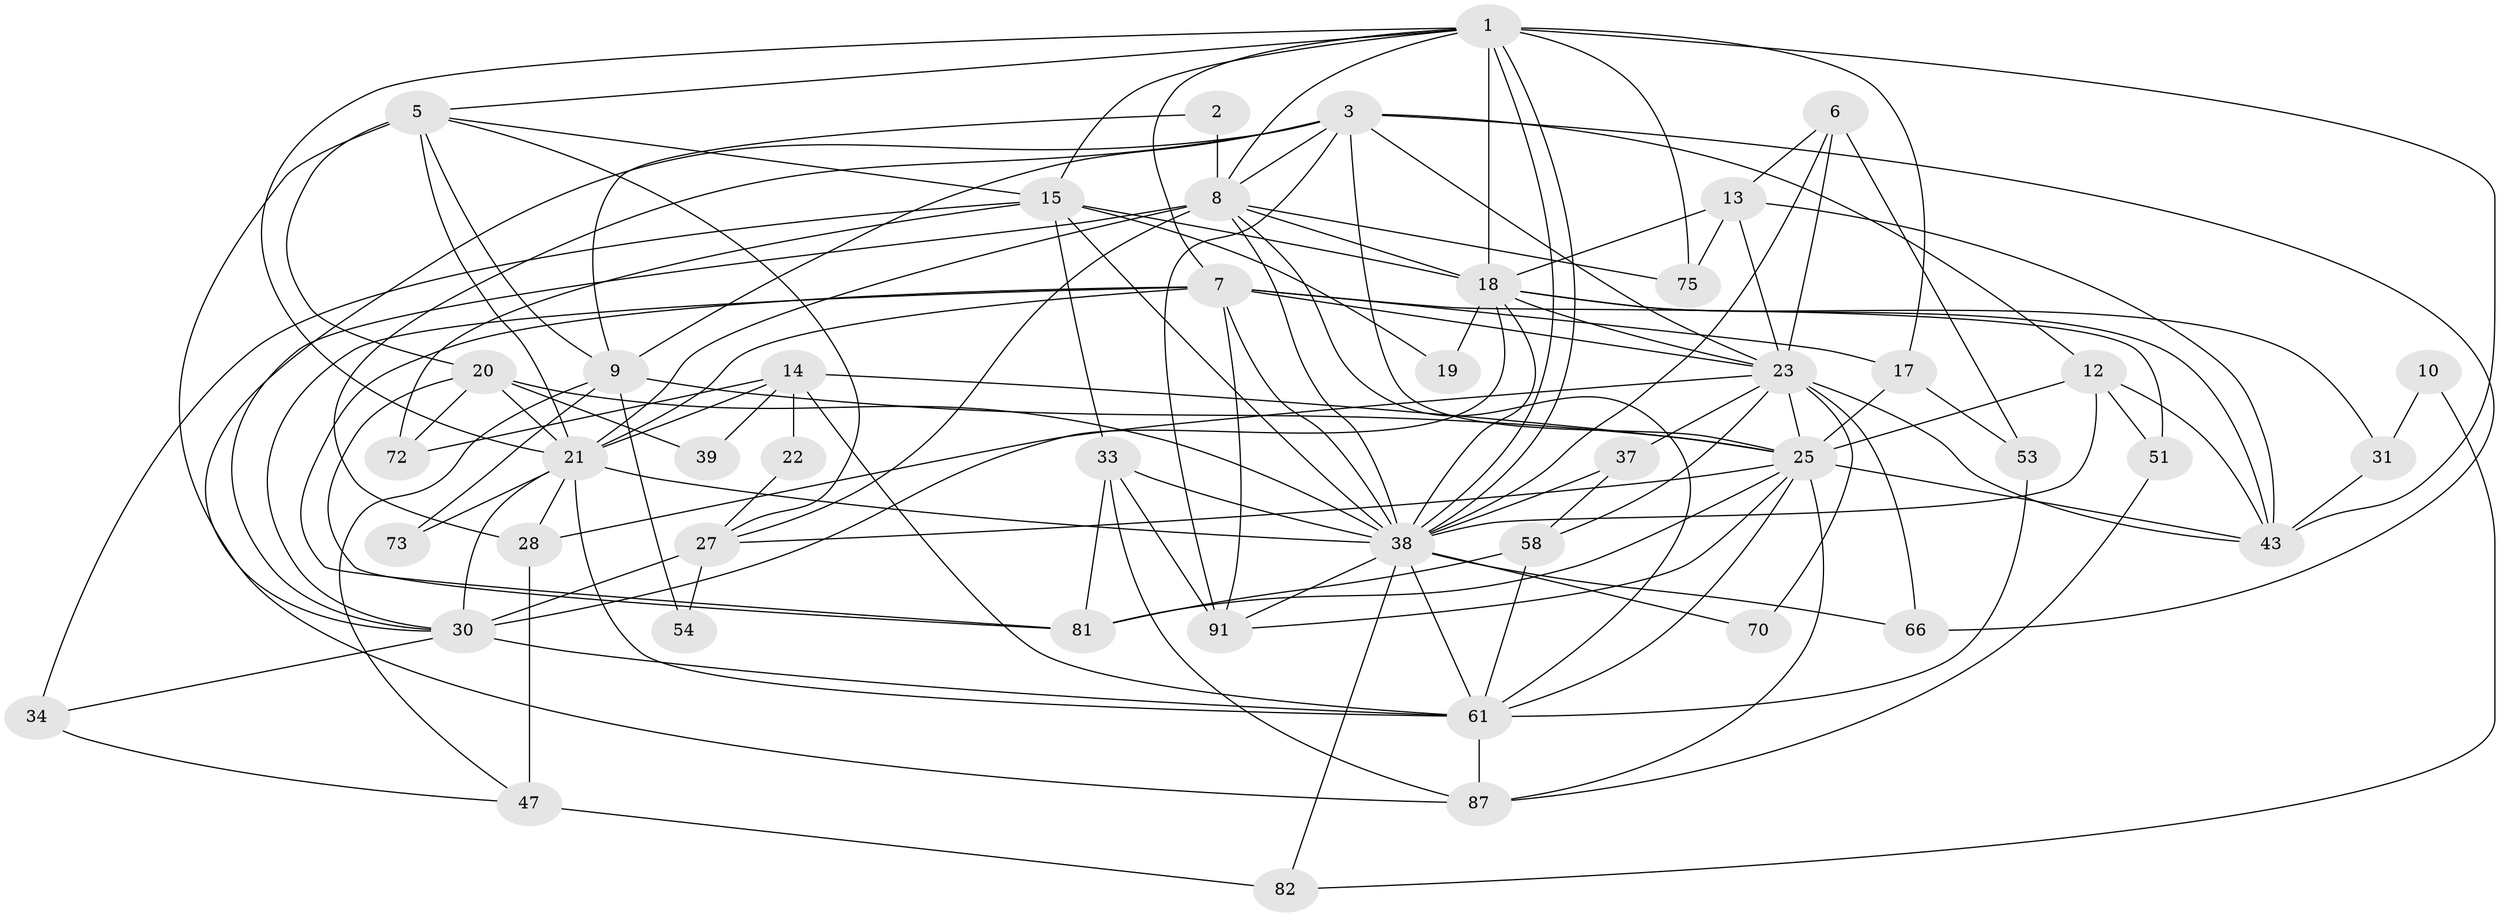 // original degree distribution, {6: 0.07526881720430108, 2: 0.1827956989247312, 3: 0.2903225806451613, 4: 0.16129032258064516, 5: 0.21505376344086022, 7: 0.043010752688172046, 11: 0.010752688172043012, 8: 0.021505376344086023}
// Generated by graph-tools (version 1.1) at 2025/15/03/09/25 04:15:20]
// undirected, 46 vertices, 129 edges
graph export_dot {
graph [start="1"]
  node [color=gray90,style=filled];
  1 [super="+11"];
  2;
  3 [super="+4"];
  5 [super="+24"];
  6;
  7 [super="+29"];
  8 [super="+64+49"];
  9 [super="+16+44"];
  10;
  12 [super="+86"];
  13 [super="+60"];
  14;
  15 [super="+48"];
  17 [super="+79"];
  18 [super="+26"];
  19;
  20 [super="+63"];
  21 [super="+65+36"];
  22;
  23 [super="+62+67"];
  25 [super="+59+46+57+35"];
  27 [super="+40"];
  28 [super="+90+41"];
  30 [super="+88+77"];
  31;
  33 [super="+45"];
  34;
  37;
  38 [super="+56+55+80"];
  39;
  43 [super="+52+68"];
  47 [super="+85"];
  51;
  53;
  54;
  58;
  61 [super="+69"];
  66;
  70;
  72;
  73;
  75;
  81;
  82;
  87;
  91;
  1 -- 38;
  1 -- 38;
  1 -- 5;
  1 -- 43;
  1 -- 7;
  1 -- 17;
  1 -- 18;
  1 -- 21;
  1 -- 8;
  1 -- 75;
  1 -- 15;
  2 -- 9;
  2 -- 8;
  3 -- 12;
  3 -- 28;
  3 -- 91;
  3 -- 30;
  3 -- 66;
  3 -- 23;
  3 -- 9;
  3 -- 25;
  3 -- 8;
  5 -- 87;
  5 -- 15;
  5 -- 21;
  5 -- 27;
  5 -- 20;
  5 -- 9;
  6 -- 13;
  6 -- 53;
  6 -- 23;
  6 -- 38;
  7 -- 21;
  7 -- 17;
  7 -- 81;
  7 -- 51;
  7 -- 23;
  7 -- 91;
  7 -- 30;
  7 -- 38;
  8 -- 18;
  8 -- 75;
  8 -- 30;
  8 -- 21;
  8 -- 27;
  8 -- 61;
  8 -- 38;
  9 -- 54;
  9 -- 47;
  9 -- 73;
  9 -- 25;
  10 -- 31;
  10 -- 82;
  12 -- 51;
  12 -- 25 [weight=2];
  12 -- 43;
  12 -- 38;
  13 -- 18;
  13 -- 75;
  13 -- 43;
  13 -- 23;
  14 -- 22;
  14 -- 39;
  14 -- 72;
  14 -- 21;
  14 -- 25;
  14 -- 61;
  15 -- 72;
  15 -- 33 [weight=2];
  15 -- 18 [weight=2];
  15 -- 34;
  15 -- 19;
  15 -- 38;
  17 -- 53;
  17 -- 25;
  18 -- 19;
  18 -- 23;
  18 -- 30;
  18 -- 31;
  18 -- 43;
  18 -- 38;
  20 -- 72;
  20 -- 21;
  20 -- 81;
  20 -- 39;
  20 -- 38;
  21 -- 30;
  21 -- 73;
  21 -- 61;
  21 -- 38 [weight=2];
  21 -- 28 [weight=2];
  22 -- 27;
  23 -- 66;
  23 -- 37;
  23 -- 70;
  23 -- 58;
  23 -- 43;
  23 -- 28;
  23 -- 25;
  25 -- 87;
  25 -- 91;
  25 -- 43;
  25 -- 27;
  25 -- 81;
  25 -- 61;
  27 -- 30 [weight=4];
  27 -- 54;
  28 -- 47 [weight=2];
  30 -- 34;
  30 -- 61;
  31 -- 43;
  33 -- 91;
  33 -- 81;
  33 -- 38 [weight=2];
  33 -- 87;
  34 -- 47;
  37 -- 58;
  37 -- 38;
  38 -- 70;
  38 -- 82;
  38 -- 66;
  38 -- 61;
  38 -- 91;
  47 -- 82;
  51 -- 87;
  53 -- 61;
  58 -- 81;
  58 -- 61;
  61 -- 87;
}
